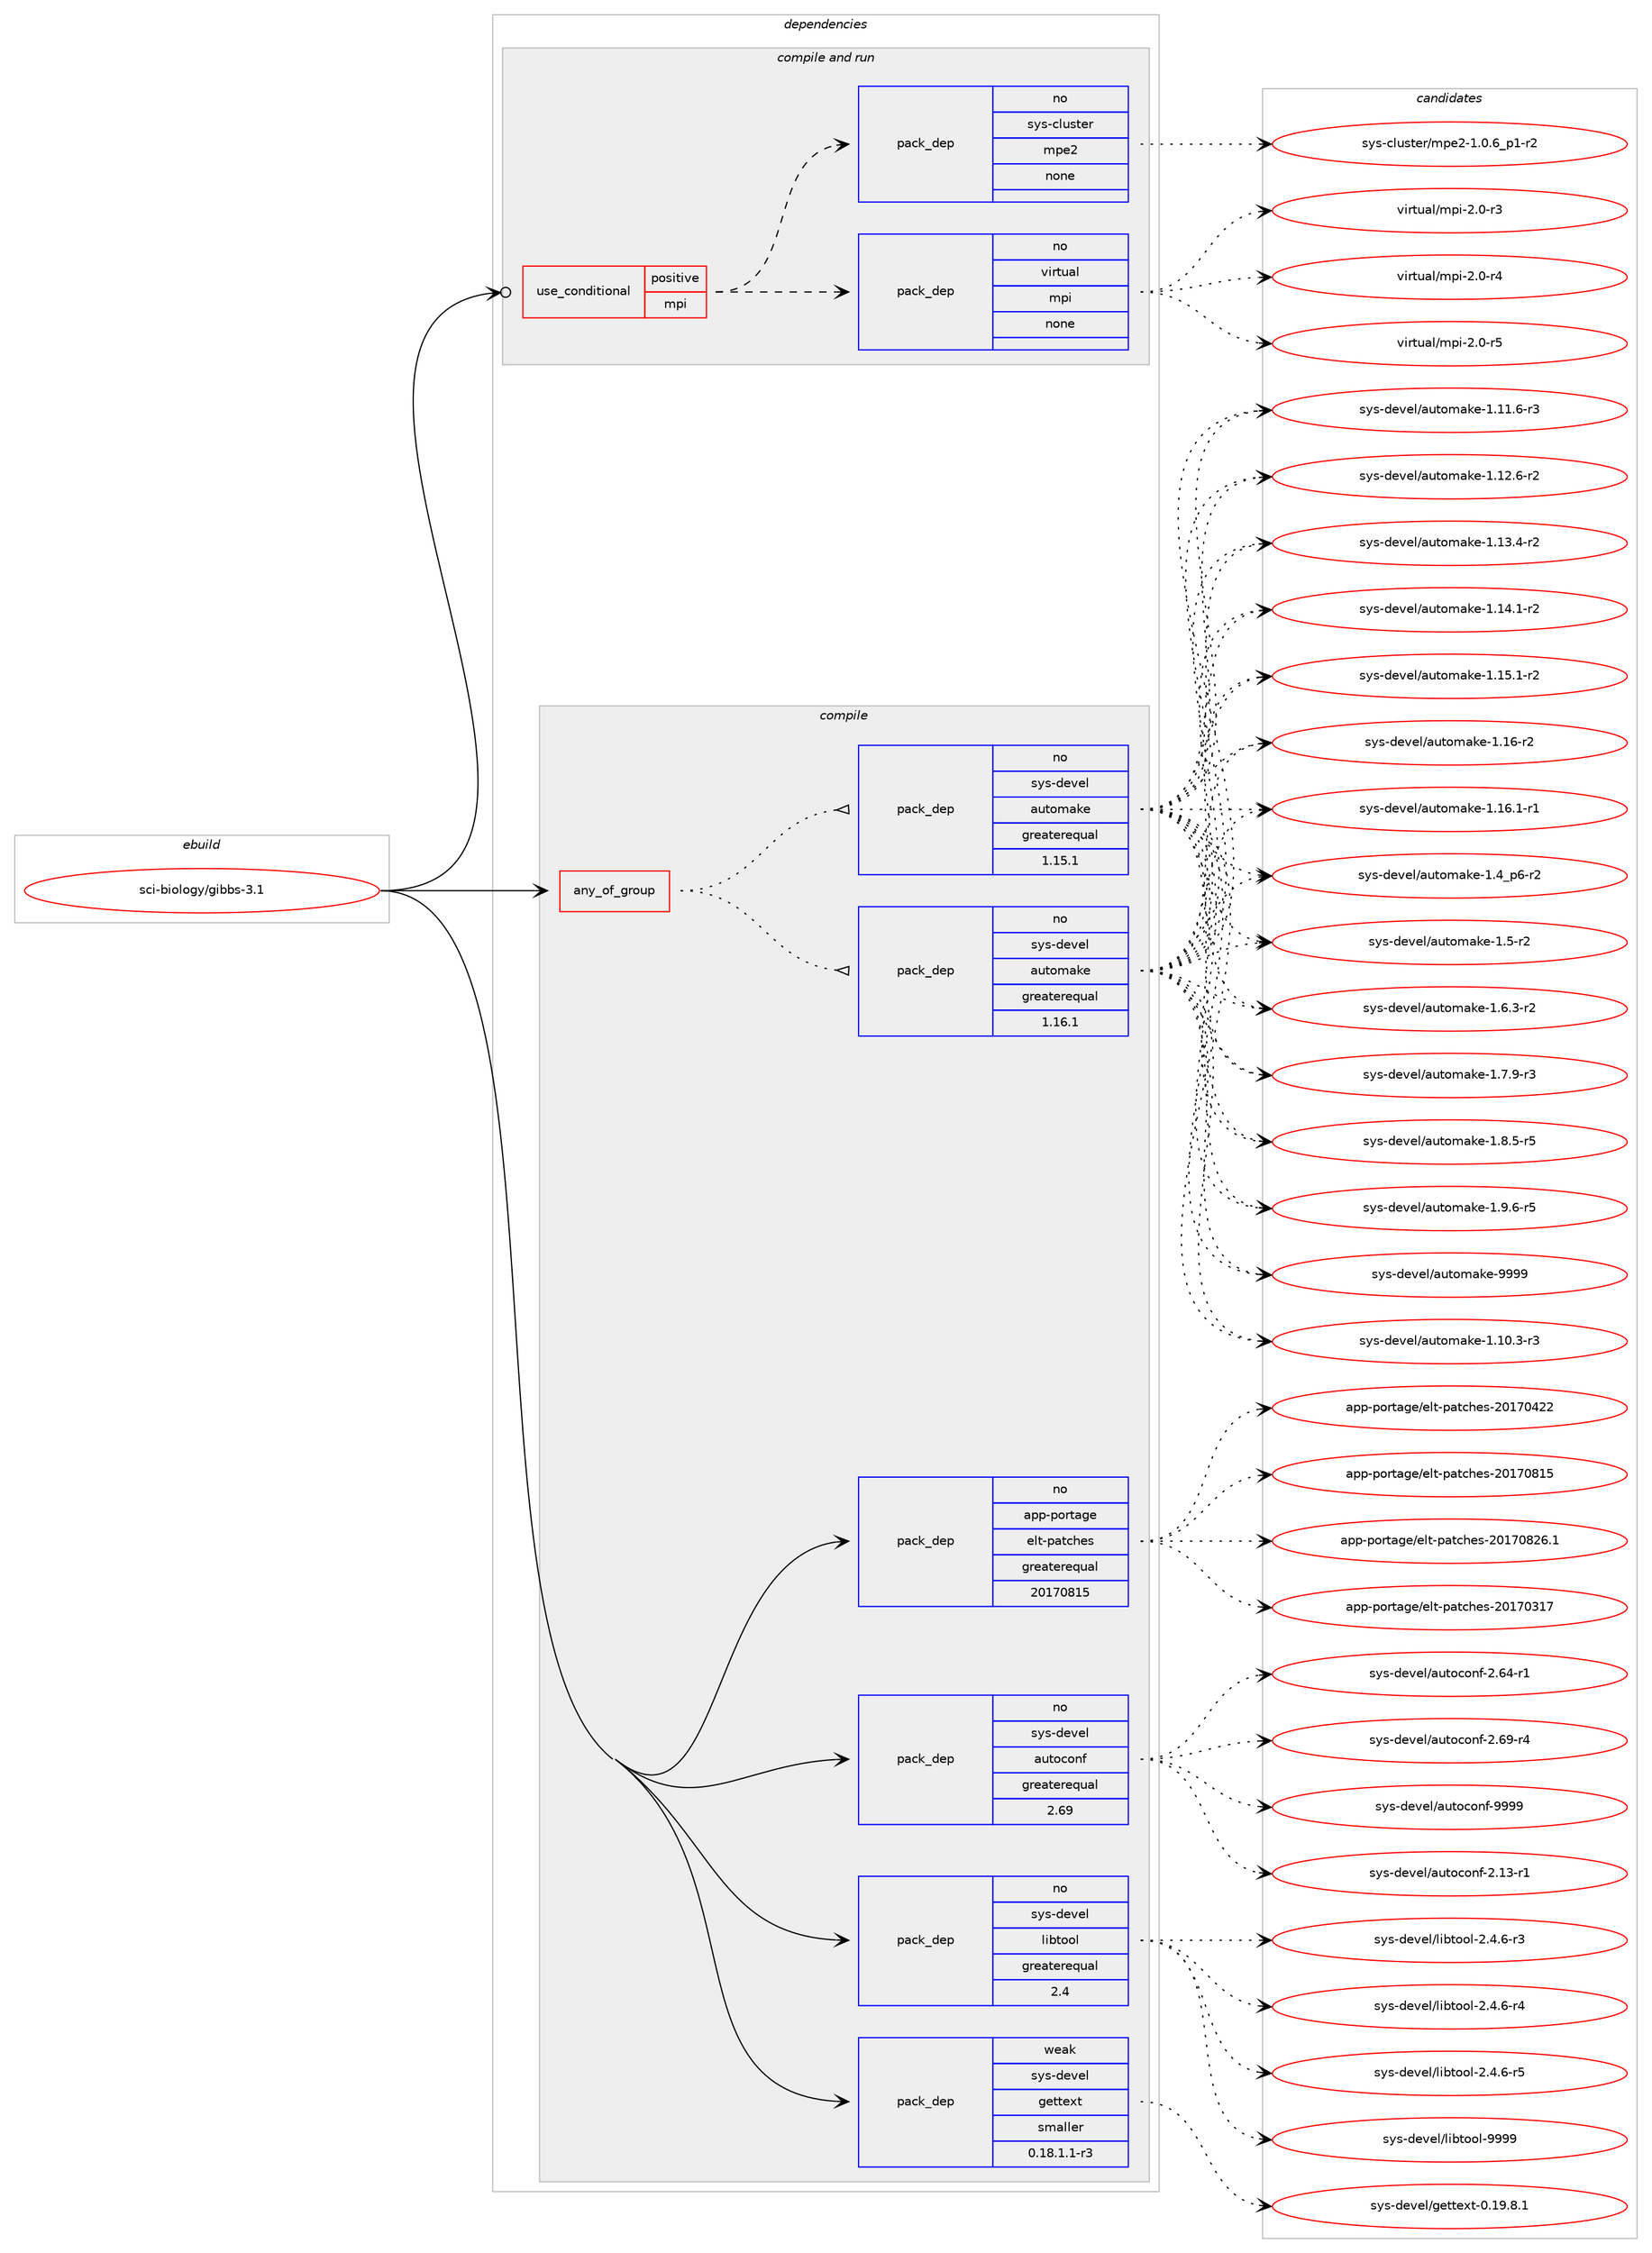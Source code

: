digraph prolog {

# *************
# Graph options
# *************

newrank=true;
concentrate=true;
compound=true;
graph [rankdir=LR,fontname=Helvetica,fontsize=10,ranksep=1.5];#, ranksep=2.5, nodesep=0.2];
edge  [arrowhead=vee];
node  [fontname=Helvetica,fontsize=10];

# **********
# The ebuild
# **********

subgraph cluster_leftcol {
color=gray;
rank=same;
label=<<i>ebuild</i>>;
id [label="sci-biology/gibbs-3.1", color=red, width=4, href="../sci-biology/gibbs-3.1.svg"];
}

# ****************
# The dependencies
# ****************

subgraph cluster_midcol {
color=gray;
label=<<i>dependencies</i>>;
subgraph cluster_compile {
fillcolor="#eeeeee";
style=filled;
label=<<i>compile</i>>;
subgraph any26742 {
dependency1686535 [label=<<TABLE BORDER="0" CELLBORDER="1" CELLSPACING="0" CELLPADDING="4"><TR><TD CELLPADDING="10">any_of_group</TD></TR></TABLE>>, shape=none, color=red];subgraph pack1206799 {
dependency1686536 [label=<<TABLE BORDER="0" CELLBORDER="1" CELLSPACING="0" CELLPADDING="4" WIDTH="220"><TR><TD ROWSPAN="6" CELLPADDING="30">pack_dep</TD></TR><TR><TD WIDTH="110">no</TD></TR><TR><TD>sys-devel</TD></TR><TR><TD>automake</TD></TR><TR><TD>greaterequal</TD></TR><TR><TD>1.16.1</TD></TR></TABLE>>, shape=none, color=blue];
}
dependency1686535:e -> dependency1686536:w [weight=20,style="dotted",arrowhead="oinv"];
subgraph pack1206800 {
dependency1686537 [label=<<TABLE BORDER="0" CELLBORDER="1" CELLSPACING="0" CELLPADDING="4" WIDTH="220"><TR><TD ROWSPAN="6" CELLPADDING="30">pack_dep</TD></TR><TR><TD WIDTH="110">no</TD></TR><TR><TD>sys-devel</TD></TR><TR><TD>automake</TD></TR><TR><TD>greaterequal</TD></TR><TR><TD>1.15.1</TD></TR></TABLE>>, shape=none, color=blue];
}
dependency1686535:e -> dependency1686537:w [weight=20,style="dotted",arrowhead="oinv"];
}
id:e -> dependency1686535:w [weight=20,style="solid",arrowhead="vee"];
subgraph pack1206801 {
dependency1686538 [label=<<TABLE BORDER="0" CELLBORDER="1" CELLSPACING="0" CELLPADDING="4" WIDTH="220"><TR><TD ROWSPAN="6" CELLPADDING="30">pack_dep</TD></TR><TR><TD WIDTH="110">no</TD></TR><TR><TD>app-portage</TD></TR><TR><TD>elt-patches</TD></TR><TR><TD>greaterequal</TD></TR><TR><TD>20170815</TD></TR></TABLE>>, shape=none, color=blue];
}
id:e -> dependency1686538:w [weight=20,style="solid",arrowhead="vee"];
subgraph pack1206802 {
dependency1686539 [label=<<TABLE BORDER="0" CELLBORDER="1" CELLSPACING="0" CELLPADDING="4" WIDTH="220"><TR><TD ROWSPAN="6" CELLPADDING="30">pack_dep</TD></TR><TR><TD WIDTH="110">no</TD></TR><TR><TD>sys-devel</TD></TR><TR><TD>autoconf</TD></TR><TR><TD>greaterequal</TD></TR><TR><TD>2.69</TD></TR></TABLE>>, shape=none, color=blue];
}
id:e -> dependency1686539:w [weight=20,style="solid",arrowhead="vee"];
subgraph pack1206803 {
dependency1686540 [label=<<TABLE BORDER="0" CELLBORDER="1" CELLSPACING="0" CELLPADDING="4" WIDTH="220"><TR><TD ROWSPAN="6" CELLPADDING="30">pack_dep</TD></TR><TR><TD WIDTH="110">no</TD></TR><TR><TD>sys-devel</TD></TR><TR><TD>libtool</TD></TR><TR><TD>greaterequal</TD></TR><TR><TD>2.4</TD></TR></TABLE>>, shape=none, color=blue];
}
id:e -> dependency1686540:w [weight=20,style="solid",arrowhead="vee"];
subgraph pack1206804 {
dependency1686541 [label=<<TABLE BORDER="0" CELLBORDER="1" CELLSPACING="0" CELLPADDING="4" WIDTH="220"><TR><TD ROWSPAN="6" CELLPADDING="30">pack_dep</TD></TR><TR><TD WIDTH="110">weak</TD></TR><TR><TD>sys-devel</TD></TR><TR><TD>gettext</TD></TR><TR><TD>smaller</TD></TR><TR><TD>0.18.1.1-r3</TD></TR></TABLE>>, shape=none, color=blue];
}
id:e -> dependency1686541:w [weight=20,style="solid",arrowhead="vee"];
}
subgraph cluster_compileandrun {
fillcolor="#eeeeee";
style=filled;
label=<<i>compile and run</i>>;
subgraph cond452151 {
dependency1686542 [label=<<TABLE BORDER="0" CELLBORDER="1" CELLSPACING="0" CELLPADDING="4"><TR><TD ROWSPAN="3" CELLPADDING="10">use_conditional</TD></TR><TR><TD>positive</TD></TR><TR><TD>mpi</TD></TR></TABLE>>, shape=none, color=red];
subgraph pack1206805 {
dependency1686543 [label=<<TABLE BORDER="0" CELLBORDER="1" CELLSPACING="0" CELLPADDING="4" WIDTH="220"><TR><TD ROWSPAN="6" CELLPADDING="30">pack_dep</TD></TR><TR><TD WIDTH="110">no</TD></TR><TR><TD>virtual</TD></TR><TR><TD>mpi</TD></TR><TR><TD>none</TD></TR><TR><TD></TD></TR></TABLE>>, shape=none, color=blue];
}
dependency1686542:e -> dependency1686543:w [weight=20,style="dashed",arrowhead="vee"];
subgraph pack1206806 {
dependency1686544 [label=<<TABLE BORDER="0" CELLBORDER="1" CELLSPACING="0" CELLPADDING="4" WIDTH="220"><TR><TD ROWSPAN="6" CELLPADDING="30">pack_dep</TD></TR><TR><TD WIDTH="110">no</TD></TR><TR><TD>sys-cluster</TD></TR><TR><TD>mpe2</TD></TR><TR><TD>none</TD></TR><TR><TD></TD></TR></TABLE>>, shape=none, color=blue];
}
dependency1686542:e -> dependency1686544:w [weight=20,style="dashed",arrowhead="vee"];
}
id:e -> dependency1686542:w [weight=20,style="solid",arrowhead="odotvee"];
}
subgraph cluster_run {
fillcolor="#eeeeee";
style=filled;
label=<<i>run</i>>;
}
}

# **************
# The candidates
# **************

subgraph cluster_choices {
rank=same;
color=gray;
label=<<i>candidates</i>>;

subgraph choice1206799 {
color=black;
nodesep=1;
choice11512111545100101118101108479711711611110997107101454946494846514511451 [label="sys-devel/automake-1.10.3-r3", color=red, width=4,href="../sys-devel/automake-1.10.3-r3.svg"];
choice11512111545100101118101108479711711611110997107101454946494946544511451 [label="sys-devel/automake-1.11.6-r3", color=red, width=4,href="../sys-devel/automake-1.11.6-r3.svg"];
choice11512111545100101118101108479711711611110997107101454946495046544511450 [label="sys-devel/automake-1.12.6-r2", color=red, width=4,href="../sys-devel/automake-1.12.6-r2.svg"];
choice11512111545100101118101108479711711611110997107101454946495146524511450 [label="sys-devel/automake-1.13.4-r2", color=red, width=4,href="../sys-devel/automake-1.13.4-r2.svg"];
choice11512111545100101118101108479711711611110997107101454946495246494511450 [label="sys-devel/automake-1.14.1-r2", color=red, width=4,href="../sys-devel/automake-1.14.1-r2.svg"];
choice11512111545100101118101108479711711611110997107101454946495346494511450 [label="sys-devel/automake-1.15.1-r2", color=red, width=4,href="../sys-devel/automake-1.15.1-r2.svg"];
choice1151211154510010111810110847971171161111099710710145494649544511450 [label="sys-devel/automake-1.16-r2", color=red, width=4,href="../sys-devel/automake-1.16-r2.svg"];
choice11512111545100101118101108479711711611110997107101454946495446494511449 [label="sys-devel/automake-1.16.1-r1", color=red, width=4,href="../sys-devel/automake-1.16.1-r1.svg"];
choice115121115451001011181011084797117116111109971071014549465295112544511450 [label="sys-devel/automake-1.4_p6-r2", color=red, width=4,href="../sys-devel/automake-1.4_p6-r2.svg"];
choice11512111545100101118101108479711711611110997107101454946534511450 [label="sys-devel/automake-1.5-r2", color=red, width=4,href="../sys-devel/automake-1.5-r2.svg"];
choice115121115451001011181011084797117116111109971071014549465446514511450 [label="sys-devel/automake-1.6.3-r2", color=red, width=4,href="../sys-devel/automake-1.6.3-r2.svg"];
choice115121115451001011181011084797117116111109971071014549465546574511451 [label="sys-devel/automake-1.7.9-r3", color=red, width=4,href="../sys-devel/automake-1.7.9-r3.svg"];
choice115121115451001011181011084797117116111109971071014549465646534511453 [label="sys-devel/automake-1.8.5-r5", color=red, width=4,href="../sys-devel/automake-1.8.5-r5.svg"];
choice115121115451001011181011084797117116111109971071014549465746544511453 [label="sys-devel/automake-1.9.6-r5", color=red, width=4,href="../sys-devel/automake-1.9.6-r5.svg"];
choice115121115451001011181011084797117116111109971071014557575757 [label="sys-devel/automake-9999", color=red, width=4,href="../sys-devel/automake-9999.svg"];
dependency1686536:e -> choice11512111545100101118101108479711711611110997107101454946494846514511451:w [style=dotted,weight="100"];
dependency1686536:e -> choice11512111545100101118101108479711711611110997107101454946494946544511451:w [style=dotted,weight="100"];
dependency1686536:e -> choice11512111545100101118101108479711711611110997107101454946495046544511450:w [style=dotted,weight="100"];
dependency1686536:e -> choice11512111545100101118101108479711711611110997107101454946495146524511450:w [style=dotted,weight="100"];
dependency1686536:e -> choice11512111545100101118101108479711711611110997107101454946495246494511450:w [style=dotted,weight="100"];
dependency1686536:e -> choice11512111545100101118101108479711711611110997107101454946495346494511450:w [style=dotted,weight="100"];
dependency1686536:e -> choice1151211154510010111810110847971171161111099710710145494649544511450:w [style=dotted,weight="100"];
dependency1686536:e -> choice11512111545100101118101108479711711611110997107101454946495446494511449:w [style=dotted,weight="100"];
dependency1686536:e -> choice115121115451001011181011084797117116111109971071014549465295112544511450:w [style=dotted,weight="100"];
dependency1686536:e -> choice11512111545100101118101108479711711611110997107101454946534511450:w [style=dotted,weight="100"];
dependency1686536:e -> choice115121115451001011181011084797117116111109971071014549465446514511450:w [style=dotted,weight="100"];
dependency1686536:e -> choice115121115451001011181011084797117116111109971071014549465546574511451:w [style=dotted,weight="100"];
dependency1686536:e -> choice115121115451001011181011084797117116111109971071014549465646534511453:w [style=dotted,weight="100"];
dependency1686536:e -> choice115121115451001011181011084797117116111109971071014549465746544511453:w [style=dotted,weight="100"];
dependency1686536:e -> choice115121115451001011181011084797117116111109971071014557575757:w [style=dotted,weight="100"];
}
subgraph choice1206800 {
color=black;
nodesep=1;
choice11512111545100101118101108479711711611110997107101454946494846514511451 [label="sys-devel/automake-1.10.3-r3", color=red, width=4,href="../sys-devel/automake-1.10.3-r3.svg"];
choice11512111545100101118101108479711711611110997107101454946494946544511451 [label="sys-devel/automake-1.11.6-r3", color=red, width=4,href="../sys-devel/automake-1.11.6-r3.svg"];
choice11512111545100101118101108479711711611110997107101454946495046544511450 [label="sys-devel/automake-1.12.6-r2", color=red, width=4,href="../sys-devel/automake-1.12.6-r2.svg"];
choice11512111545100101118101108479711711611110997107101454946495146524511450 [label="sys-devel/automake-1.13.4-r2", color=red, width=4,href="../sys-devel/automake-1.13.4-r2.svg"];
choice11512111545100101118101108479711711611110997107101454946495246494511450 [label="sys-devel/automake-1.14.1-r2", color=red, width=4,href="../sys-devel/automake-1.14.1-r2.svg"];
choice11512111545100101118101108479711711611110997107101454946495346494511450 [label="sys-devel/automake-1.15.1-r2", color=red, width=4,href="../sys-devel/automake-1.15.1-r2.svg"];
choice1151211154510010111810110847971171161111099710710145494649544511450 [label="sys-devel/automake-1.16-r2", color=red, width=4,href="../sys-devel/automake-1.16-r2.svg"];
choice11512111545100101118101108479711711611110997107101454946495446494511449 [label="sys-devel/automake-1.16.1-r1", color=red, width=4,href="../sys-devel/automake-1.16.1-r1.svg"];
choice115121115451001011181011084797117116111109971071014549465295112544511450 [label="sys-devel/automake-1.4_p6-r2", color=red, width=4,href="../sys-devel/automake-1.4_p6-r2.svg"];
choice11512111545100101118101108479711711611110997107101454946534511450 [label="sys-devel/automake-1.5-r2", color=red, width=4,href="../sys-devel/automake-1.5-r2.svg"];
choice115121115451001011181011084797117116111109971071014549465446514511450 [label="sys-devel/automake-1.6.3-r2", color=red, width=4,href="../sys-devel/automake-1.6.3-r2.svg"];
choice115121115451001011181011084797117116111109971071014549465546574511451 [label="sys-devel/automake-1.7.9-r3", color=red, width=4,href="../sys-devel/automake-1.7.9-r3.svg"];
choice115121115451001011181011084797117116111109971071014549465646534511453 [label="sys-devel/automake-1.8.5-r5", color=red, width=4,href="../sys-devel/automake-1.8.5-r5.svg"];
choice115121115451001011181011084797117116111109971071014549465746544511453 [label="sys-devel/automake-1.9.6-r5", color=red, width=4,href="../sys-devel/automake-1.9.6-r5.svg"];
choice115121115451001011181011084797117116111109971071014557575757 [label="sys-devel/automake-9999", color=red, width=4,href="../sys-devel/automake-9999.svg"];
dependency1686537:e -> choice11512111545100101118101108479711711611110997107101454946494846514511451:w [style=dotted,weight="100"];
dependency1686537:e -> choice11512111545100101118101108479711711611110997107101454946494946544511451:w [style=dotted,weight="100"];
dependency1686537:e -> choice11512111545100101118101108479711711611110997107101454946495046544511450:w [style=dotted,weight="100"];
dependency1686537:e -> choice11512111545100101118101108479711711611110997107101454946495146524511450:w [style=dotted,weight="100"];
dependency1686537:e -> choice11512111545100101118101108479711711611110997107101454946495246494511450:w [style=dotted,weight="100"];
dependency1686537:e -> choice11512111545100101118101108479711711611110997107101454946495346494511450:w [style=dotted,weight="100"];
dependency1686537:e -> choice1151211154510010111810110847971171161111099710710145494649544511450:w [style=dotted,weight="100"];
dependency1686537:e -> choice11512111545100101118101108479711711611110997107101454946495446494511449:w [style=dotted,weight="100"];
dependency1686537:e -> choice115121115451001011181011084797117116111109971071014549465295112544511450:w [style=dotted,weight="100"];
dependency1686537:e -> choice11512111545100101118101108479711711611110997107101454946534511450:w [style=dotted,weight="100"];
dependency1686537:e -> choice115121115451001011181011084797117116111109971071014549465446514511450:w [style=dotted,weight="100"];
dependency1686537:e -> choice115121115451001011181011084797117116111109971071014549465546574511451:w [style=dotted,weight="100"];
dependency1686537:e -> choice115121115451001011181011084797117116111109971071014549465646534511453:w [style=dotted,weight="100"];
dependency1686537:e -> choice115121115451001011181011084797117116111109971071014549465746544511453:w [style=dotted,weight="100"];
dependency1686537:e -> choice115121115451001011181011084797117116111109971071014557575757:w [style=dotted,weight="100"];
}
subgraph choice1206801 {
color=black;
nodesep=1;
choice97112112451121111141169710310147101108116451129711699104101115455048495548514955 [label="app-portage/elt-patches-20170317", color=red, width=4,href="../app-portage/elt-patches-20170317.svg"];
choice97112112451121111141169710310147101108116451129711699104101115455048495548525050 [label="app-portage/elt-patches-20170422", color=red, width=4,href="../app-portage/elt-patches-20170422.svg"];
choice97112112451121111141169710310147101108116451129711699104101115455048495548564953 [label="app-portage/elt-patches-20170815", color=red, width=4,href="../app-portage/elt-patches-20170815.svg"];
choice971121124511211111411697103101471011081164511297116991041011154550484955485650544649 [label="app-portage/elt-patches-20170826.1", color=red, width=4,href="../app-portage/elt-patches-20170826.1.svg"];
dependency1686538:e -> choice97112112451121111141169710310147101108116451129711699104101115455048495548514955:w [style=dotted,weight="100"];
dependency1686538:e -> choice97112112451121111141169710310147101108116451129711699104101115455048495548525050:w [style=dotted,weight="100"];
dependency1686538:e -> choice97112112451121111141169710310147101108116451129711699104101115455048495548564953:w [style=dotted,weight="100"];
dependency1686538:e -> choice971121124511211111411697103101471011081164511297116991041011154550484955485650544649:w [style=dotted,weight="100"];
}
subgraph choice1206802 {
color=black;
nodesep=1;
choice1151211154510010111810110847971171161119911111010245504649514511449 [label="sys-devel/autoconf-2.13-r1", color=red, width=4,href="../sys-devel/autoconf-2.13-r1.svg"];
choice1151211154510010111810110847971171161119911111010245504654524511449 [label="sys-devel/autoconf-2.64-r1", color=red, width=4,href="../sys-devel/autoconf-2.64-r1.svg"];
choice1151211154510010111810110847971171161119911111010245504654574511452 [label="sys-devel/autoconf-2.69-r4", color=red, width=4,href="../sys-devel/autoconf-2.69-r4.svg"];
choice115121115451001011181011084797117116111991111101024557575757 [label="sys-devel/autoconf-9999", color=red, width=4,href="../sys-devel/autoconf-9999.svg"];
dependency1686539:e -> choice1151211154510010111810110847971171161119911111010245504649514511449:w [style=dotted,weight="100"];
dependency1686539:e -> choice1151211154510010111810110847971171161119911111010245504654524511449:w [style=dotted,weight="100"];
dependency1686539:e -> choice1151211154510010111810110847971171161119911111010245504654574511452:w [style=dotted,weight="100"];
dependency1686539:e -> choice115121115451001011181011084797117116111991111101024557575757:w [style=dotted,weight="100"];
}
subgraph choice1206803 {
color=black;
nodesep=1;
choice1151211154510010111810110847108105981161111111084550465246544511451 [label="sys-devel/libtool-2.4.6-r3", color=red, width=4,href="../sys-devel/libtool-2.4.6-r3.svg"];
choice1151211154510010111810110847108105981161111111084550465246544511452 [label="sys-devel/libtool-2.4.6-r4", color=red, width=4,href="../sys-devel/libtool-2.4.6-r4.svg"];
choice1151211154510010111810110847108105981161111111084550465246544511453 [label="sys-devel/libtool-2.4.6-r5", color=red, width=4,href="../sys-devel/libtool-2.4.6-r5.svg"];
choice1151211154510010111810110847108105981161111111084557575757 [label="sys-devel/libtool-9999", color=red, width=4,href="../sys-devel/libtool-9999.svg"];
dependency1686540:e -> choice1151211154510010111810110847108105981161111111084550465246544511451:w [style=dotted,weight="100"];
dependency1686540:e -> choice1151211154510010111810110847108105981161111111084550465246544511452:w [style=dotted,weight="100"];
dependency1686540:e -> choice1151211154510010111810110847108105981161111111084550465246544511453:w [style=dotted,weight="100"];
dependency1686540:e -> choice1151211154510010111810110847108105981161111111084557575757:w [style=dotted,weight="100"];
}
subgraph choice1206804 {
color=black;
nodesep=1;
choice1151211154510010111810110847103101116116101120116454846495746564649 [label="sys-devel/gettext-0.19.8.1", color=red, width=4,href="../sys-devel/gettext-0.19.8.1.svg"];
dependency1686541:e -> choice1151211154510010111810110847103101116116101120116454846495746564649:w [style=dotted,weight="100"];
}
subgraph choice1206805 {
color=black;
nodesep=1;
choice1181051141161179710847109112105455046484511451 [label="virtual/mpi-2.0-r3", color=red, width=4,href="../virtual/mpi-2.0-r3.svg"];
choice1181051141161179710847109112105455046484511452 [label="virtual/mpi-2.0-r4", color=red, width=4,href="../virtual/mpi-2.0-r4.svg"];
choice1181051141161179710847109112105455046484511453 [label="virtual/mpi-2.0-r5", color=red, width=4,href="../virtual/mpi-2.0-r5.svg"];
dependency1686543:e -> choice1181051141161179710847109112105455046484511451:w [style=dotted,weight="100"];
dependency1686543:e -> choice1181051141161179710847109112105455046484511452:w [style=dotted,weight="100"];
dependency1686543:e -> choice1181051141161179710847109112105455046484511453:w [style=dotted,weight="100"];
}
subgraph choice1206806 {
color=black;
nodesep=1;
choice1151211154599108117115116101114471091121015045494648465495112494511450 [label="sys-cluster/mpe2-1.0.6_p1-r2", color=red, width=4,href="../sys-cluster/mpe2-1.0.6_p1-r2.svg"];
dependency1686544:e -> choice1151211154599108117115116101114471091121015045494648465495112494511450:w [style=dotted,weight="100"];
}
}

}
